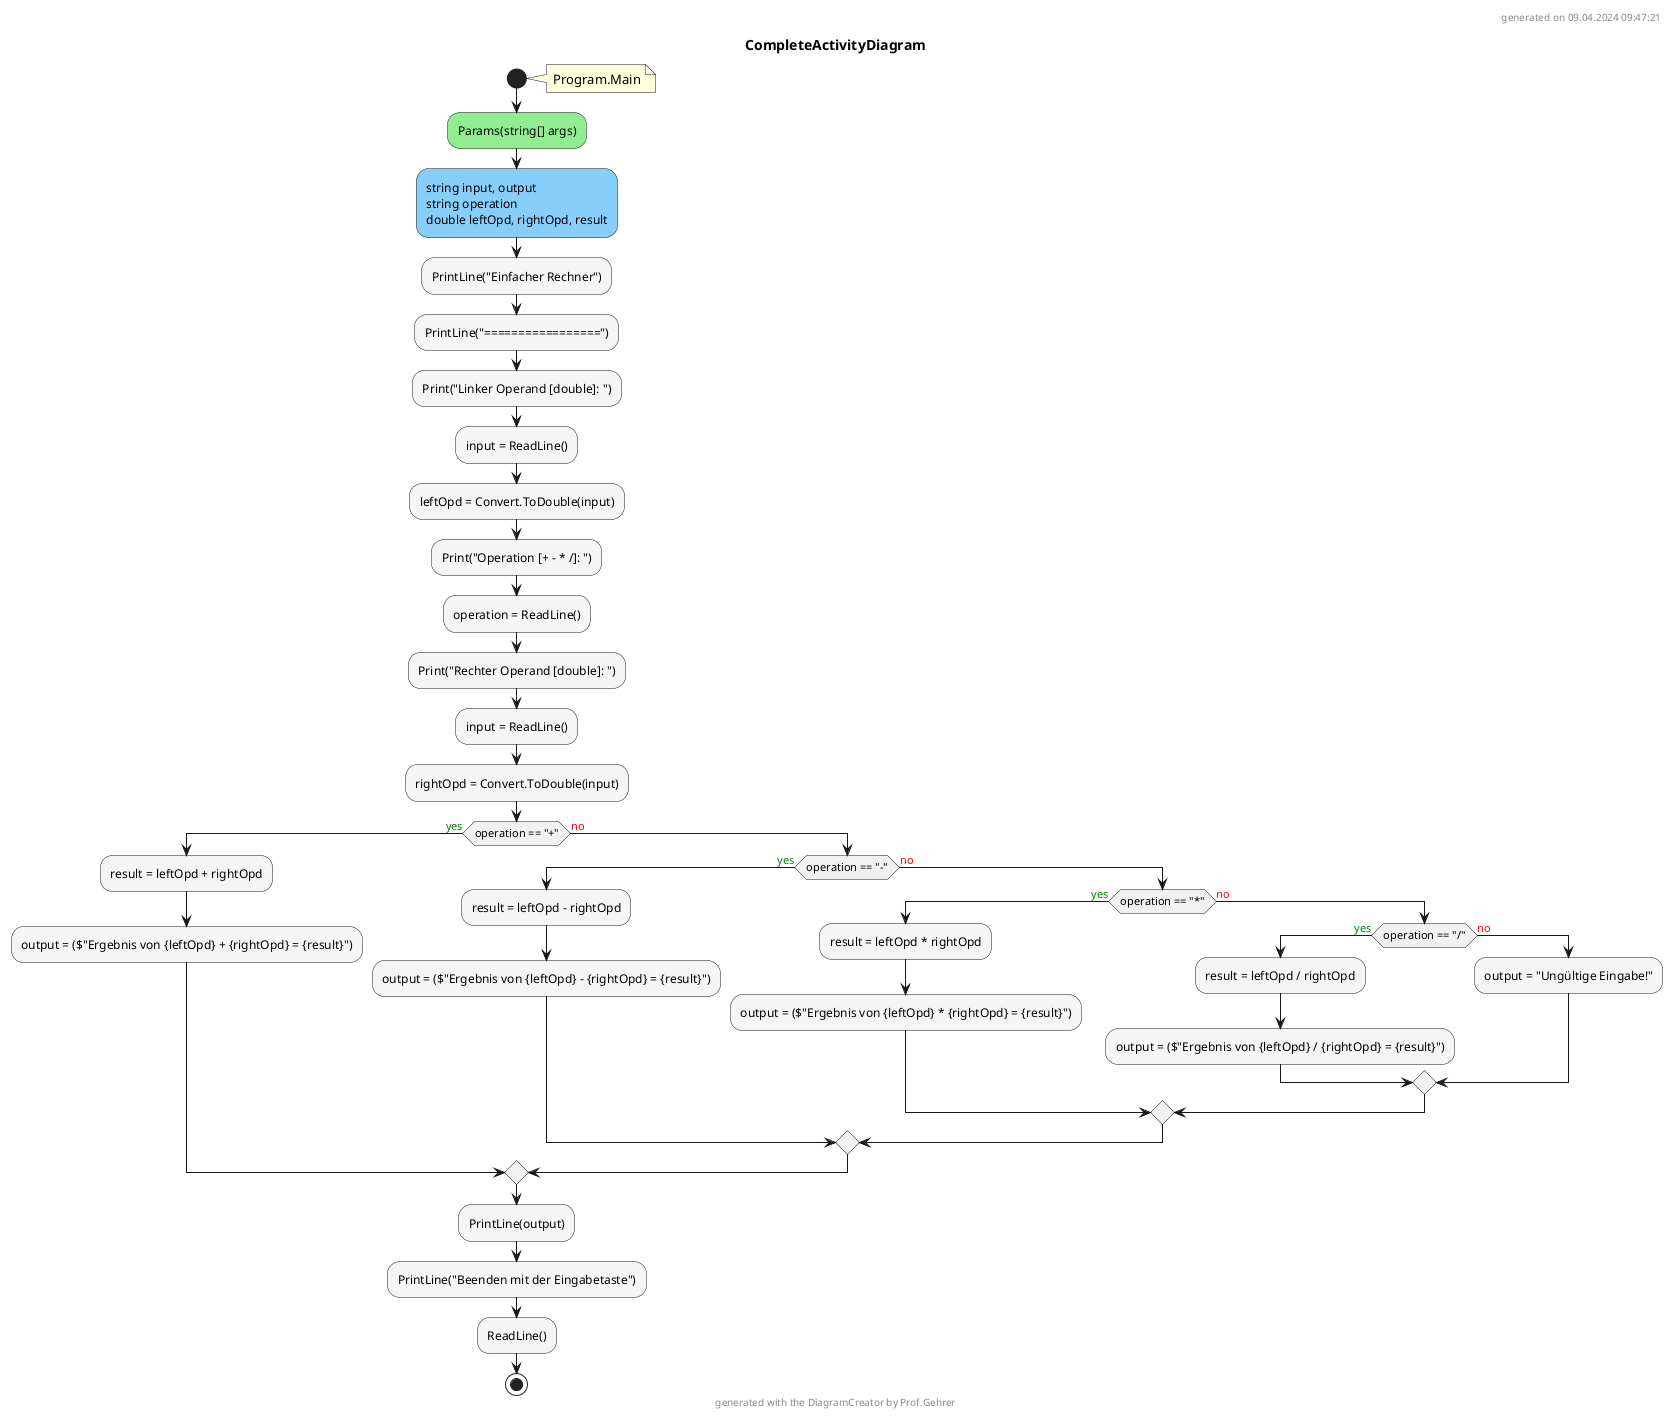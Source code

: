 @startuml CompleteActivityDiagram
header
generated on 09.04.2024 09:47:21
end header
title CompleteActivityDiagram
start
note right:  Program.Main
#LightGreen:Params(string[] args);
#LightSkyBlue:string input, output\nstring operation\ndouble leftOpd, rightOpd, result;
#WhiteSmoke:PrintLine("Einfacher Rechner");
#WhiteSmoke:PrintLine("=================");
#WhiteSmoke:Print("Linker Operand [double]: ");
#WhiteSmoke:input = ReadLine();
#WhiteSmoke:leftOpd = Convert.ToDouble(input);
#WhiteSmoke:Print("Operation [+ - * /]: ");
#WhiteSmoke:operation = ReadLine();
#WhiteSmoke:Print("Rechter Operand [double]: ");
#WhiteSmoke:input = ReadLine();
#WhiteSmoke:rightOpd = Convert.ToDouble(input);
if (operation == "+") then (<color:green>yes)
        #WhiteSmoke:result = leftOpd + rightOpd;
        #WhiteSmoke:output = ($"Ergebnis von {leftOpd} + {rightOpd} = {result}");
    else (<color:red>no)
        if (operation == "-") then (<color:green>yes)
                #WhiteSmoke:result = leftOpd - rightOpd;
                #WhiteSmoke:output = ($"Ergebnis von {leftOpd} - {rightOpd} = {result}");
            else (<color:red>no)
                if (operation == "*") then (<color:green>yes)
                        #WhiteSmoke:result = leftOpd * rightOpd;
                        #WhiteSmoke:output = ($"Ergebnis von {leftOpd} * {rightOpd} = {result}");
                    else (<color:red>no)
                        if (operation == "/") then (<color:green>yes)
                                #WhiteSmoke:result = leftOpd / rightOpd;
                                #WhiteSmoke:output = ($"Ergebnis von {leftOpd} / {rightOpd} = {result}");
                            else (<color:red>no)
                                    #WhiteSmoke:output = "Ungültige Eingabe!";
                        endif
                endif
        endif
endif
#WhiteSmoke:PrintLine(output);
#WhiteSmoke:PrintLine("Beenden mit der Eingabetaste");
#WhiteSmoke:ReadLine();
stop
footer
generated with the DiagramCreator by Prof.Gehrer
end footer
@enduml
